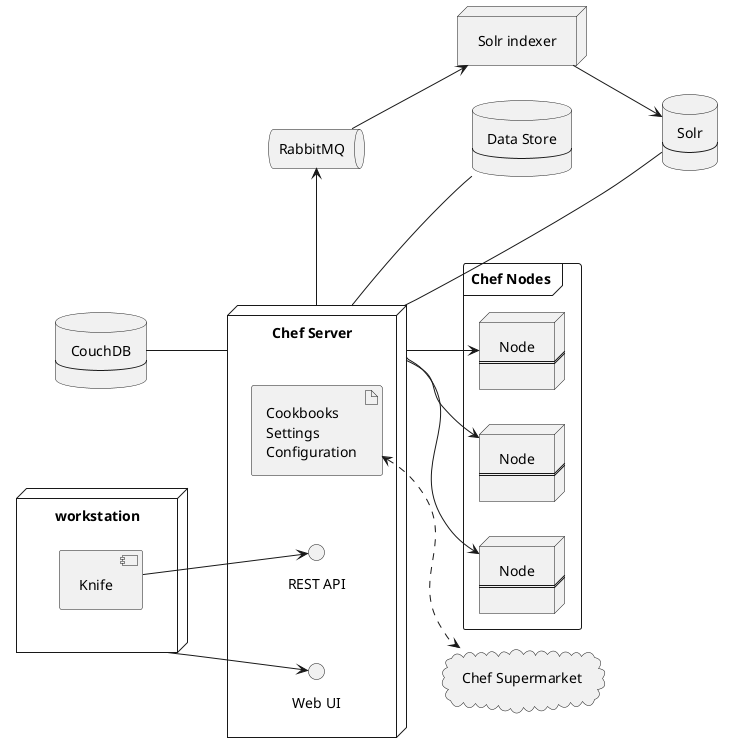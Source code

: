 @startuml
left to right direction
skinparam padding 5

database couchdb [
CouchDB
--
]

database datastore [
Data Store
--
]

database solr [
Solr
--
]

cloud "Chef Supermarket" as supermarket

queue "RabbitMQ" as queue

node "Chef Server" as chefserver {
    artifact "Cookbooks\nSettings\nConfiguration" as res
    interface "REST API" as rest
    interface "Web UI" as ui
}

node "Solr indexer" as indexer

couchdb -- chefserver
chefserver -- solr
chefserver -right-> queue
res <..> supermarket
queue --> indexer
indexer --> solr
chefserver -- datastore


frame "Chef Nodes" as managed {
  node client1 [
  Node
  ==
  ]
  node client2 [
  Node
  ==
  ]
  node client3 [
  Node
  ==
  ]
}

chefserver --> client1
chefserver --> client2
chefserver --> client3


workstation --> ui

node "Chef Workstation" as workstation {
  component "Knife" as knife
}

knife --> rest


@enduml